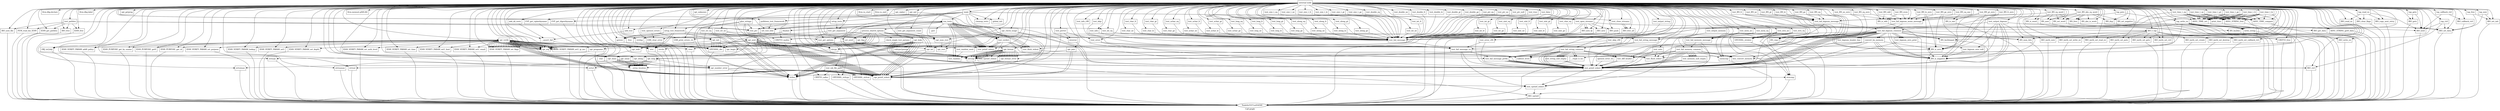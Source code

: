 digraph "Call graph" {
	label="Call graph";

	Node0x5557ce6be0f0 [shape=record,label="{external node}"];
	Node0x5557ce6be0f0 -> Node0x5557ce455ca0;
	Node0x5557ce6be0f0 -> Node0x5557ce455d40;
	Node0x5557ce6be0f0 -> Node0x5557ce455ed0;
	Node0x5557ce6be0f0 -> Node0x5557ce48fee0;
	Node0x5557ce6be0f0 -> Node0x5557ce455f40;
	Node0x5557ce6be0f0 -> Node0x5557ce455f70;
	Node0x5557ce6be0f0 -> Node0x5557ce4560b0;
	Node0x5557ce6be0f0 -> Node0x5557ce48ffe0;
	Node0x5557ce6be0f0 -> Node0x5557ce48fe00;
	Node0x5557ce6be0f0 -> Node0x5557ce48fe70;
	Node0x5557ce6be0f0 -> Node0x5557ce4900b0;
	Node0x5557ce6be0f0 -> Node0x5557ce490120;
	Node0x5557ce6be0f0 -> Node0x5557ce4901c0;
	Node0x5557ce6be0f0 -> Node0x5557ce490260;
	Node0x5557ce6be0f0 -> Node0x5557ce4902d0;
	Node0x5557ce6be0f0 -> Node0x5557ce490340;
	Node0x5557ce6be0f0 -> Node0x5557ce490370;
	Node0x5557ce6be0f0 -> Node0x5557ce42e980;
	Node0x5557ce6be0f0 -> Node0x5557ce42ee60;
	Node0x5557ce6be0f0 -> Node0x5557ce42ef00;
	Node0x5557ce6be0f0 -> Node0x5557ce42ef70;
	Node0x5557ce6be0f0 -> Node0x5557ce42f430;
	Node0x5557ce6be0f0 -> Node0x5557ce42f4d0;
	Node0x5557ce6be0f0 -> Node0x5557ce42f540;
	Node0x5557ce6be0f0 -> Node0x5557ce42f5e0;
	Node0x5557ce6be0f0 -> Node0x5557ce42f610;
	Node0x5557ce6be0f0 -> Node0x5557ce42f6c0;
	Node0x5557ce6be0f0 -> Node0x5557ce42f6f0;
	Node0x5557ce6be0f0 -> Node0x5557ce42f760;
	Node0x5557ce6be0f0 -> Node0x5557ce493130;
	Node0x5557ce6be0f0 -> Node0x5557ce4931a0;
	Node0x5557ce6be0f0 -> Node0x5557ce493280;
	Node0x5557ce6be0f0 -> Node0x5557ce4932b0;
	Node0x5557ce6be0f0 -> Node0x5557ce493c30;
	Node0x5557ce6be0f0 -> Node0x5557ce493c60;
	Node0x5557ce6be0f0 -> Node0x5557ce493d40;
	Node0x5557ce6be0f0 -> Node0x5557ce493d70;
	Node0x5557ce6be0f0 -> Node0x5557ce493e50;
	Node0x5557ce6be0f0 -> Node0x5557ce493e80;
	Node0x5557ce6be0f0 -> Node0x5557ce493f30;
	Node0x5557ce6be0f0 -> Node0x5557ce4940b0;
	Node0x5557ce6be0f0 -> Node0x5557ce494120;
	Node0x5557ce6be0f0 -> Node0x5557ce494190;
	Node0x5557ce6be0f0 -> Node0x5557ce494200;
	Node0x5557ce6be0f0 -> Node0x5557ce494270;
	Node0x5557ce6be0f0 -> Node0x5557ce4942e0;
	Node0x5557ce6be0f0 -> Node0x5557ce494350;
	Node0x5557ce6be0f0 -> Node0x5557ce4943c0;
	Node0x5557ce6be0f0 -> Node0x5557ce494430;
	Node0x5557ce6be0f0 -> Node0x5557ce4944a0;
	Node0x5557ce6be0f0 -> Node0x5557ce494510;
	Node0x5557ce6be0f0 -> Node0x5557ce494d90;
	Node0x5557ce6be0f0 -> Node0x5557ce494e00;
	Node0x5557ce6be0f0 -> Node0x5557ce494e70;
	Node0x5557ce6be0f0 -> Node0x5557ce494ee0;
	Node0x5557ce6be0f0 -> Node0x5557ce495250;
	Node0x5557ce6be0f0 -> Node0x5557ce4952f0;
	Node0x5557ce6be0f0 -> Node0x5557ce495280;
	Node0x5557ce6be0f0 -> Node0x5557ce4953d0;
	Node0x5557ce6be0f0 -> Node0x5557ce4954a0;
	Node0x5557ce6be0f0 -> Node0x5557ce495510;
	Node0x5557ce6be0f0 -> Node0x5557ce495580;
	Node0x5557ce6be0f0 -> Node0x5557ce4955f0;
	Node0x5557ce6be0f0 -> Node0x5557ce495690;
	Node0x5557ce6be0f0 -> Node0x5557ce4956c0;
	Node0x5557ce6be0f0 -> Node0x5557ce455db0;
	Node0x5557ce6be0f0 -> Node0x5557ce493420;
	Node0x5557ce6be0f0 -> Node0x5557ce4934f0;
	Node0x5557ce6be0f0 -> Node0x5557ce493590;
	Node0x5557ce6be0f0 -> Node0x5557ce493600;
	Node0x5557ce6be0f0 -> Node0x5557ce493670;
	Node0x5557ce6be0f0 -> Node0x5557ce493780;
	Node0x5557ce6be0f0 -> Node0x5557ce493a80;
	Node0x5557ce6be0f0 -> Node0x5557ce493af0;
	Node0x5557ce6be0f0 -> Node0x5557ce493b90;
	Node0x5557ce6be0f0 -> Node0x5557ce496820;
	Node0x5557ce6be0f0 -> Node0x5557ce4968c0;
	Node0x5557ce6be0f0 -> Node0x5557ce449d60;
	Node0x5557ce6be0f0 -> Node0x5557ce449e00;
	Node0x5557ce6be0f0 -> Node0x5557ce449ea0;
	Node0x5557ce6be0f0 -> Node0x5557ce449f10;
	Node0x5557ce6be0f0 -> Node0x5557ce44a150;
	Node0x5557ce6be0f0 -> Node0x5557ce44a1f0;
	Node0x5557ce6be0f0 -> Node0x5557ce44a370;
	Node0x5557ce6be0f0 -> Node0x5557ce44a3a0;
	Node0x5557ce6be0f0 -> Node0x5557ce44a450;
	Node0x5557ce6be0f0 -> Node0x5557ce44a5d0;
	Node0x5557ce6be0f0 -> Node0x5557ce44a6d0;
	Node0x5557ce6be0f0 -> Node0x5557ce44aa80;
	Node0x5557ce6be0f0 -> Node0x5557ce455cd0;
	Node0x5557ce6be0f0 -> Node0x5557ce44a9a0;
	Node0x5557ce6be0f0 -> Node0x5557ce42eed0;
	Node0x5557ce6be0f0 -> Node0x5557ce4937b0;
	Node0x5557ce6be0f0 -> Node0x5557ce449f40;
	Node0x5557ce6be0f0 -> Node0x5557ce496960;
	Node0x5557ce6be0f0 -> Node0x5557ce4938d0;
	Node0x5557ce6be0f0 -> Node0x5557ce44a770;
	Node0x5557ce6be0f0 -> Node0x5557ce44ace0;
	Node0x5557ce6be0f0 -> Node0x5557ce44ad10;
	Node0x5557ce6be0f0 -> Node0x5557ce44aeb0;
	Node0x5557ce6be0f0 -> Node0x5557ce44af90;
	Node0x5557ce6be0f0 -> Node0x5557ce44afc0;
	Node0x5557ce6be0f0 -> Node0x5557ce44b030;
	Node0x5557ce6be0f0 -> Node0x5557ce44b160;
	Node0x5557ce6be0f0 -> Node0x5557ce44b2b0;
	Node0x5557ce6be0f0 -> Node0x5557ce44b2e0;
	Node0x5557ce6be0f0 -> Node0x5557ce44b450;
	Node0x5557ce6be0f0 -> Node0x5557ce44b480;
	Node0x5557ce6be0f0 -> Node0x5557ce456120;
	Node0x5557ce6be0f0 -> Node0x5557ce44b650;
	Node0x5557ce6be0f0 -> Node0x5557ce44b6f0;
	Node0x5557ce6be0f0 -> Node0x5557ce44b790;
	Node0x5557ce6be0f0 -> Node0x5557ce44b830;
	Node0x5557ce6be0f0 -> Node0x5557ce44b8d0;
	Node0x5557ce6be0f0 -> Node0x5557ce44b970;
	Node0x5557ce6be0f0 -> Node0x5557ce44ba10;
	Node0x5557ce6be0f0 -> Node0x5557ce44bab0;
	Node0x5557ce6be0f0 -> Node0x5557ce44bb50;
	Node0x5557ce6be0f0 -> Node0x5557ce44bbf0;
	Node0x5557ce6be0f0 -> Node0x5557ce44bc90;
	Node0x5557ce6be0f0 -> Node0x5557ce44bd30;
	Node0x5557ce6be0f0 -> Node0x5557ce44bdd0;
	Node0x5557ce6be0f0 -> Node0x5557ce44be70;
	Node0x5557ce6be0f0 -> Node0x5557ce44bf10;
	Node0x5557ce6be0f0 -> Node0x5557ce44bfb0;
	Node0x5557ce6be0f0 -> Node0x5557ce44c050;
	Node0x5557ce6be0f0 -> Node0x5557ce44c0f0;
	Node0x5557ce6be0f0 -> Node0x5557ce44c190;
	Node0x5557ce6be0f0 -> Node0x5557ce44c230;
	Node0x5557ce6be0f0 -> Node0x5557ce495810;
	Node0x5557ce6be0f0 -> Node0x5557ce4958b0;
	Node0x5557ce6be0f0 -> Node0x5557ce495950;
	Node0x5557ce6be0f0 -> Node0x5557ce4959f0;
	Node0x5557ce6be0f0 -> Node0x5557ce495a90;
	Node0x5557ce6be0f0 -> Node0x5557ce495b30;
	Node0x5557ce6be0f0 -> Node0x5557ce495bd0;
	Node0x5557ce6be0f0 -> Node0x5557ce495c70;
	Node0x5557ce6be0f0 -> Node0x5557ce495d10;
	Node0x5557ce6be0f0 -> Node0x5557ce495db0;
	Node0x5557ce6be0f0 -> Node0x5557ce495e50;
	Node0x5557ce6be0f0 -> Node0x5557ce495ef0;
	Node0x5557ce6be0f0 -> Node0x5557ce495f90;
	Node0x5557ce6be0f0 -> Node0x5557ce496030;
	Node0x5557ce6be0f0 -> Node0x5557ce4960d0;
	Node0x5557ce6be0f0 -> Node0x5557ce496170;
	Node0x5557ce6be0f0 -> Node0x5557ce496210;
	Node0x5557ce6be0f0 -> Node0x5557ce4962b0;
	Node0x5557ce6be0f0 -> Node0x5557ce496350;
	Node0x5557ce6be0f0 -> Node0x5557ce4963f0;
	Node0x5557ce6be0f0 -> Node0x5557ce496490;
	Node0x5557ce6be0f0 -> Node0x5557ce496530;
	Node0x5557ce6be0f0 -> Node0x5557ce4965d0;
	Node0x5557ce6be0f0 -> Node0x5557ce496670;
	Node0x5557ce6be0f0 -> Node0x5557ce496710;
	Node0x5557ce6be0f0 -> Node0x5557ce44e270;
	Node0x5557ce6be0f0 -> Node0x5557ce44e310;
	Node0x5557ce6be0f0 -> Node0x5557ce44e3b0;
	Node0x5557ce6be0f0 -> Node0x5557ce44e450;
	Node0x5557ce6be0f0 -> Node0x5557ce44e4f0;
	Node0x5557ce6be0f0 -> Node0x5557ce455e20;
	Node0x5557ce6be0f0 -> Node0x5557ce44e5c0;
	Node0x5557ce6be0f0 -> Node0x5557ce44e660;
	Node0x5557ce6be0f0 -> Node0x5557ce44e700;
	Node0x5557ce6be0f0 -> Node0x5557ce44e8c0;
	Node0x5557ce6be0f0 -> Node0x5557ce44e8f0;
	Node0x5557ce6be0f0 -> Node0x5557ce44ea60;
	Node0x5557ce6be0f0 -> Node0x5557ce44eb60;
	Node0x5557ce6be0f0 -> Node0x5557ce44eb90;
	Node0x5557ce6be0f0 -> Node0x5557ce44ecd0;
	Node0x5557ce6be0f0 -> Node0x5557ce44ede0;
	Node0x5557ce6be0f0 -> Node0x5557ce44ee10;
	Node0x5557ce6be0f0 -> Node0x5557ce44ef10;
	Node0x5557ce6be0f0 -> Node0x5557ce44f070;
	Node0x5557ce6be0f0 -> Node0x5557ce44f0e0;
	Node0x5557ce6be0f0 -> Node0x5557ce44f240;
	Node0x5557ce6be0f0 -> Node0x5557ce44f270;
	Node0x5557ce6be0f0 -> Node0x5557ce44f330;
	Node0x5557ce6be0f0 -> Node0x5557ce44f3f0;
	Node0x5557ce6be0f0 -> Node0x5557ce44f4f0;
	Node0x5557ce6be0f0 -> Node0x5557ce44f670;
	Node0x5557ce6be0f0 -> Node0x5557ce44f6a0;
	Node0x5557ce6be0f0 -> Node0x5557ce44f710;
	Node0x5557ce6be0f0 -> Node0x5557ce44f860;
	Node0x5557ce6be0f0 -> Node0x5557ce44f8d0;
	Node0x5557ce6be0f0 -> Node0x5557ce44fa20;
	Node0x5557ce6be0f0 -> Node0x5557ce44fa90;
	Node0x5557ce6be0f0 -> Node0x5557ce44fc20;
	Node0x5557ce6be0f0 -> Node0x5557ce44fcc0;
	Node0x5557ce6be0f0 -> Node0x5557ce44fd30;
	Node0x5557ce6be0f0 -> Node0x5557ce44fe20;
	Node0x5557ce6be0f0 -> Node0x5557ce44fe50;
	Node0x5557ce6be0f0 -> Node0x5557ce44ff50;
	Node0x5557ce6be0f0 -> Node0x5557ce44fff0;
	Node0x5557ce6be0f0 -> Node0x5557ce44ff80;
	Node0x5557ce6be0f0 -> Node0x5557ce450180;
	Node0x5557ce6be0f0 -> Node0x5557ce4503c0;
	Node0x5557ce6be0f0 -> Node0x5557ce450430;
	Node0x5557ce6be0f0 -> Node0x5557ce450460;
	Node0x5557ce6be0f0 -> Node0x5557ce450510;
	Node0x5557ce6be0f0 -> Node0x5557ce450720;
	Node0x5557ce6be0f0 -> Node0x5557ce450790;
	Node0x5557ce6be0f0 -> Node0x5557ce4507c0;
	Node0x5557ce6be0f0 -> Node0x5557ce4509f0;
	Node0x5557ce6be0f0 -> Node0x5557ce450ac0;
	Node0x5557ce6be0f0 -> Node0x5557ce5029b0;
	Node0x5557ce6be0f0 -> Node0x5557ce5029e0;
	Node0x5557ce6be0f0 -> Node0x5557ce502b60;
	Node0x5557ce6be0f0 -> Node0x5557ce502ce0;
	Node0x5557ce6be0f0 -> Node0x5557ce502e60;
	Node0x5557ce6be0f0 -> Node0x5557ce44a740;
	Node0x5557ce6be0f0 -> Node0x5557ce502fe0;
	Node0x5557ce6be0f0 -> Node0x5557ce503210;
	Node0x5557ce6be0f0 -> Node0x5557ce503280;
	Node0x5557ce6be0f0 -> Node0x5557ce44aa10;
	Node0x5557ce6be0f0 -> Node0x5557ce503490;
	Node0x5557ce6be0f0 -> Node0x5557ce449c40;
	Node0x5557ce6be0f0 -> Node0x5557ce503530;
	Node0x5557ce6be0f0 -> Node0x5557ce44aae0;
	Node0x5557ce6be0f0 -> Node0x5557ce493860;
	Node0x5557ce6be0f0 -> Node0x5557ce503630;
	Node0x5557ce6be0f0 -> Node0x5557ce449cb0;
	Node0x5557ce6be0f0 -> Node0x5557ce503730;
	Node0x5557ce6be0f0 -> Node0x5557ce44e730;
	Node0x5557ce6be0f0 -> Node0x5557ce503ad0;
	Node0x5557ce6be0f0 -> Node0x5557ce503fd0;
	Node0x5557ce6be0f0 -> Node0x5557ce44efb0;
	Node0x5557ce6be0f0 -> Node0x5557ce504160;
	Node0x5557ce6be0f0 -> Node0x5557ce5042d0;
	Node0x5557ce6be0f0 -> Node0x5557ce5047c0;
	Node0x5557ce6be0f0 -> Node0x5557ce44f180;
	Node0x5557ce6be0f0 -> Node0x5557ce504a10;
	Node0x5557ce6be0f0 -> Node0x5557ce504a80;
	Node0x5557ce6be0f0 -> Node0x5557ce44ed70;
	Node0x5557ce6be0f0 -> Node0x5557ce504cf0;
	Node0x5557ce6be0f0 -> Node0x5557ce44a7e0;
	Node0x5557ce6be0f0 -> Node0x5557ce503160;
	Node0x5557ce6be0f0 -> Node0x5557ce504e90;
	Node0x5557ce6be0f0 -> Node0x5557ce505300;
	Node0x5557ce6be0f0 -> Node0x5557ce504f30;
	Node0x5557ce6be0f0 -> Node0x5557ce505560;
	Node0x5557ce6be0f0 -> Node0x5557ce504ec0;
	Node0x5557ce6be0f0 -> Node0x5557ce505750;
	Node0x5557ce6be0f0 -> Node0x5557ce505030;
	Node0x5557ce6be0f0 -> Node0x5557ce5057f0;
	Node0x5557ce6be0f0 -> Node0x5557ce5050a0;
	Node0x5557ce6be0f0 -> Node0x5557ce505950;
	Node0x5557ce6be0f0 -> Node0x5557ce505110;
	Node0x5557ce6be0f0 -> Node0x5557ce505ad0;
	Node0x5557ce6be0f0 -> Node0x5557ce505180;
	Node0x5557ce6be0f0 -> Node0x5557ce505be0;
	Node0x5557ce6be0f0 -> Node0x5557ce5051f0;
	Node0x5557ce6be0f0 -> Node0x5557ce505cd0;
	Node0x5557ce6be0f0 -> Node0x5557ce505260;
	Node0x5557ce6be0f0 -> Node0x5557ce505370;
	Node0x5557ce6be0f0 -> Node0x5557ce505d70;
	Node0x5557ce6be0f0 -> Node0x5557ce5053a0;
	Node0x5557ce6be0f0 -> Node0x5557ce505b70;
	Node0x5557ce6be0f0 -> Node0x5557ce505890;
	Node0x5557ce6be0f0 -> Node0x5557ce505600;
	Node0x5557ce6be0f0 -> Node0x5557ce505590;
	Node0x5557ce6be0f0 -> Node0x5557ce5056b0;
	Node0x5557ce6be0f0 -> Node0x5557ce505410;
	Node0x5557ce6be0f0 -> Node0x5557ce44c3c0;
	Node0x5557ce455d40 [shape=record,label="{setup_tests}"];
	Node0x5557ce455d40 -> Node0x5557ce455cd0;
	Node0x5557ce455d40 -> Node0x5557ce455e20;
	Node0x5557ce455d40 -> Node0x5557ce455db0;
	Node0x5557ce455ca0 [shape=record,label="{test_get_options}"];
	Node0x5557ce455ed0 [shape=record,label="{test_pathlen}"];
	Node0x5557ce455ed0 -> Node0x5557ce455f40;
	Node0x5557ce455ed0 -> Node0x5557ce455e20;
	Node0x5557ce455ed0 -> Node0x5557ce455f70;
	Node0x5557ce455ed0 -> Node0x5557ce455e20;
	Node0x5557ce455ed0 -> Node0x5557ce4560b0;
	Node0x5557ce455ed0 -> Node0x5557ce456120;
	Node0x5557ce455ed0 -> Node0x5557ce48fe00;
	Node0x5557ce455ed0 -> Node0x5557ce48fe70;
	Node0x5557ce48fee0 [shape=record,label="{llvm.dbg.declare}"];
	Node0x5557ce4900b0 [shape=record,label="{opt_progname}"];
	Node0x5557ce4900b0 -> Node0x5557ce490120;
	Node0x5557ce4900b0 -> Node0x5557ce4901c0;
	Node0x5557ce490120 [shape=record,label="{strlen}"];
	Node0x5557ce490120 -> Node0x5557ce454500;
	Node0x5557ce4901c0 [shape=record,label="{strncpy}"];
	Node0x5557ce4901c0 -> Node0x5557ce454500;
	Node0x5557ce490260 [shape=record,label="{opt_getprog}"];
	Node0x5557ce4902d0 [shape=record,label="{opt_init}"];
	Node0x5557ce4902d0 -> Node0x5557ce490340;
	Node0x5557ce4902d0 -> Node0x5557ce4900b0;
	Node0x5557ce4902d0 -> Node0x5557ce490370;
	Node0x5557ce4902d0 -> Node0x5557ce490370;
	Node0x5557ce4902d0 -> Node0x5557ce490370;
	Node0x5557ce4902d0 -> Node0x5557ce42e980;
	Node0x5557ce4902d0 -> Node0x5557ce490370;
	Node0x5557ce4902d0 -> Node0x5557ce490370;
	Node0x5557ce4902d0 -> Node0x5557ce490370;
	Node0x5557ce490340 [shape=record,label="{opt_begin}"];
	Node0x5557ce490370 [shape=record,label="{OPENSSL_die}"];
	Node0x5557ce490370 -> Node0x5557ce454500;
	Node0x5557ce42e980 [shape=record,label="{strcmp}"];
	Node0x5557ce42e980 -> Node0x5557ce454500;
	Node0x5557ce42ee60 [shape=record,label="{opt_format_error}"];
	Node0x5557ce42ee60 -> Node0x5557ce42eed0;
	Node0x5557ce42ee60 -> Node0x5557ce42eed0;
	Node0x5557ce42ee60 -> Node0x5557ce42eed0;
	Node0x5557ce495bd0 [shape=record,label="{test_long_le}"];
	Node0x5557ce495bd0 -> Node0x5557ce44b4f0;
	Node0x5557ce495c70 [shape=record,label="{test_long_gt}"];
	Node0x5557ce495c70 -> Node0x5557ce44b4f0;
	Node0x5557ce495d10 [shape=record,label="{test_long_ge}"];
	Node0x5557ce495d10 -> Node0x5557ce44b4f0;
	Node0x5557ce495db0 [shape=record,label="{test_ulong_eq}"];
	Node0x5557ce495db0 -> Node0x5557ce44b4f0;
	Node0x5557ce495e50 [shape=record,label="{test_ulong_ne}"];
	Node0x5557ce495e50 -> Node0x5557ce44b4f0;
	Node0x5557ce495ef0 [shape=record,label="{test_ulong_lt}"];
	Node0x5557ce495ef0 -> Node0x5557ce44b4f0;
	Node0x5557ce495f90 [shape=record,label="{test_ulong_le}"];
	Node0x5557ce495f90 -> Node0x5557ce44b4f0;
	Node0x5557ce496030 [shape=record,label="{test_ulong_gt}"];
	Node0x5557ce496030 -> Node0x5557ce44b4f0;
	Node0x5557ce505260 [shape=record,label="{BIO_meth_set_callback_ctrl}"];
	Node0x5557ce505260 -> Node0x5557ce454500;
	Node0x5557ce505370 [shape=record,label="{BIO_next}"];
	Node0x5557ce505370 -> Node0x5557ce454500;
	Node0x5557ce505d70 [shape=record,label="{BIO_callback_ctrl}"];
	Node0x5557ce505d70 -> Node0x5557ce454500;
	Node0x5557ce5053a0 [shape=record,label="{BIO_set_data}"];
	Node0x5557ce5053a0 -> Node0x5557ce454500;
	Node0x5557ce505b70 [shape=record,label="{BIO_set_init}"];
	Node0x5557ce505b70 -> Node0x5557ce454500;
	Node0x5557ce505890 [shape=record,label="{BIO_gets}"];
	Node0x5557ce505890 -> Node0x5557ce454500;
	Node0x5557ce505600 [shape=record,label="{BIO_read_ex}"];
	Node0x5557ce505600 -> Node0x5557ce454500;
	Node0x5557ce505590 [shape=record,label="{BIO_clear_flags}"];
	Node0x5557ce505590 -> Node0x5557ce454500;
	Node0x5557ce5056b0 [shape=record,label="{BIO_copy_next_retry}"];
	Node0x5557ce5056b0 -> Node0x5557ce454500;
	Node0x5557ce505410 [shape=record,label="{BIO_get_data}"];
	Node0x5557ce505410 -> Node0x5557ce454500;
	Node0x5557ce5054c0 [shape=record,label="{write_string}"];
	Node0x5557ce5054c0 -> Node0x5557ce44c3c0;
	Node0x5557ce44c3c0 [shape=record,label="{BIO_write_ex}"];
	Node0x5557ce44c3c0 -> Node0x5557ce454500;
	Node0x5557ce455f40 [shape=record,label="{BIO_new_file}"];
	Node0x5557ce455f40 -> Node0x5557ce454500;
	Node0x5557ce455f70 [shape=record,label="{PEM_read_bio_X509}"];
	Node0x5557ce455f70 -> Node0x5557ce454500;
	Node0x5557ce4560b0 [shape=record,label="{X509_get_pathlen}"];
	Node0x5557ce4560b0 -> Node0x5557ce454500;
	Node0x5557ce48ffe0 [shape=record,label="{llvm.dbg.label}"];
	Node0x5557ce48fe00 [shape=record,label="{BIO_free}"];
	Node0x5557ce48fe00 -> Node0x5557ce454500;
	Node0x5557ce48fe70 [shape=record,label="{X509_free}"];
	Node0x5557ce48fe70 -> Node0x5557ce454500;
	Node0x5557ce44bbf0 [shape=record,label="{test_uint_gt}"];
	Node0x5557ce44bbf0 -> Node0x5557ce44b4f0;
	Node0x5557ce44bc90 [shape=record,label="{test_uint_ge}"];
	Node0x5557ce44bc90 -> Node0x5557ce44b4f0;
	Node0x5557ce44bd30 [shape=record,label="{test_char_eq}"];
	Node0x5557ce44bd30 -> Node0x5557ce44b4f0;
	Node0x5557ce44bdd0 [shape=record,label="{test_char_ne}"];
	Node0x5557ce44bdd0 -> Node0x5557ce44b4f0;
	Node0x5557ce44be70 [shape=record,label="{test_char_lt}"];
	Node0x5557ce44be70 -> Node0x5557ce44b4f0;
	Node0x5557ce44bf10 [shape=record,label="{test_char_le}"];
	Node0x5557ce44bf10 -> Node0x5557ce44b4f0;
	Node0x5557ce44bfb0 [shape=record,label="{test_char_gt}"];
	Node0x5557ce44bfb0 -> Node0x5557ce44b4f0;
	Node0x5557ce44c050 [shape=record,label="{test_char_ge}"];
	Node0x5557ce44c050 -> Node0x5557ce44b4f0;
	Node0x5557ce44c0f0 [shape=record,label="{test_uchar_eq}"];
	Node0x5557ce44c0f0 -> Node0x5557ce44b4f0;
	Node0x5557ce44c190 [shape=record,label="{test_uchar_ne}"];
	Node0x5557ce44c190 -> Node0x5557ce44b4f0;
	Node0x5557ce44c230 [shape=record,label="{test_uchar_lt}"];
	Node0x5557ce44c230 -> Node0x5557ce44b4f0;
	Node0x5557ce495810 [shape=record,label="{test_uchar_le}"];
	Node0x5557ce495810 -> Node0x5557ce44b4f0;
	Node0x5557ce4958b0 [shape=record,label="{test_uchar_gt}"];
	Node0x5557ce4958b0 -> Node0x5557ce44b4f0;
	Node0x5557ce495950 [shape=record,label="{test_uchar_ge}"];
	Node0x5557ce495950 -> Node0x5557ce44b4f0;
	Node0x5557ce4959f0 [shape=record,label="{test_long_eq}"];
	Node0x5557ce4959f0 -> Node0x5557ce44b4f0;
	Node0x5557ce495a90 [shape=record,label="{test_long_ne}"];
	Node0x5557ce495a90 -> Node0x5557ce44b4f0;
	Node0x5557ce495b30 [shape=record,label="{test_long_lt}"];
	Node0x5557ce495b30 -> Node0x5557ce44b4f0;
	Node0x5557ce503160 [shape=record,label="{BIO_f_tap}"];
	Node0x5557ce503160 -> Node0x5557ce504e90;
	Node0x5557ce503160 -> Node0x5557ce504f30;
	Node0x5557ce503160 -> Node0x5557ce504ec0;
	Node0x5557ce503160 -> Node0x5557ce505030;
	Node0x5557ce503160 -> Node0x5557ce5050a0;
	Node0x5557ce503160 -> Node0x5557ce505110;
	Node0x5557ce503160 -> Node0x5557ce505180;
	Node0x5557ce503160 -> Node0x5557ce5051f0;
	Node0x5557ce503160 -> Node0x5557ce505260;
	Node0x5557ce504e90 [shape=record,label="{BIO_meth_new}"];
	Node0x5557ce504e90 -> Node0x5557ce454500;
	Node0x5557ce505300 [shape=record,label="{tap_write_ex}"];
	Node0x5557ce505300 -> Node0x5557ce505370;
	Node0x5557ce505300 -> Node0x5557ce505410;
	Node0x5557ce505300 -> Node0x5557ce5053a0;
	Node0x5557ce505300 -> Node0x5557ce493590;
	Node0x5557ce505300 -> Node0x5557ce5054c0;
	Node0x5557ce505300 -> Node0x5557ce5054c0;
	Node0x5557ce505300 -> Node0x5557ce5054c0;
	Node0x5557ce505300 -> Node0x5557ce5053a0;
	Node0x5557ce504f30 [shape=record,label="{BIO_meth_set_write_ex}"];
	Node0x5557ce504f30 -> Node0x5557ce454500;
	Node0x5557ce505560 [shape=record,label="{tap_read_ex}"];
	Node0x5557ce505560 -> Node0x5557ce505370;
	Node0x5557ce505560 -> Node0x5557ce505600;
	Node0x5557ce505560 -> Node0x5557ce505590;
	Node0x5557ce505560 -> Node0x5557ce5056b0;
	Node0x5557ce504ec0 [shape=record,label="{BIO_meth_set_read_ex}"];
	Node0x5557ce504ec0 -> Node0x5557ce454500;
	Node0x5557ce505750 [shape=record,label="{tap_puts}"];
	Node0x5557ce505750 -> Node0x5557ce490120;
	Node0x5557ce505750 -> Node0x5557ce505300;
	Node0x5557ce505030 [shape=record,label="{BIO_meth_set_puts}"];
	Node0x5557ce505030 -> Node0x5557ce454500;
	Node0x5557ce5057f0 [shape=record,label="{tap_gets}"];
	Node0x5557ce5057f0 -> Node0x5557ce505370;
	Node0x5557ce5057f0 -> Node0x5557ce505890;
	Node0x5557ce5050a0 [shape=record,label="{BIO_meth_set_gets}"];
	Node0x5557ce5050a0 -> Node0x5557ce454500;
	Node0x5557ce505950 [shape=record,label="{tap_ctrl}"];
	Node0x5557ce505950 -> Node0x5557ce505370;
	Node0x5557ce505950 -> Node0x5557ce5053a0;
	Node0x5557ce505950 -> Node0x5557ce503630;
	Node0x5557ce505110 [shape=record,label="{BIO_meth_set_ctrl}"];
	Node0x5557ce505110 -> Node0x5557ce454500;
	Node0x5557ce505ad0 [shape=record,label="{tap_new}"];
	Node0x5557ce505ad0 -> Node0x5557ce5053a0;
	Node0x5557ce505ad0 -> Node0x5557ce505b70;
	Node0x5557ce505180 [shape=record,label="{BIO_meth_set_create}"];
	Node0x5557ce505180 -> Node0x5557ce454500;
	Node0x5557ce505be0 [shape=record,label="{tap_free}"];
	Node0x5557ce505be0 -> Node0x5557ce5053a0;
	Node0x5557ce505be0 -> Node0x5557ce505b70;
	Node0x5557ce5051f0 [shape=record,label="{BIO_meth_set_destroy}"];
	Node0x5557ce5051f0 -> Node0x5557ce454500;
	Node0x5557ce505cd0 [shape=record,label="{tap_callback_ctrl}"];
	Node0x5557ce505cd0 -> Node0x5557ce505370;
	Node0x5557ce505cd0 -> Node0x5557ce505d70;
	Node0x5557ce42ef00 [shape=record,label="{opt_format}"];
	Node0x5557ce42ef00 -> Node0x5557ce42ee60;
	Node0x5557ce42ef00 -> Node0x5557ce42ee60;
	Node0x5557ce42ef00 -> Node0x5557ce42ee60;
	Node0x5557ce42ef00 -> Node0x5557ce42e980;
	Node0x5557ce42ef00 -> Node0x5557ce42e980;
	Node0x5557ce42ef00 -> Node0x5557ce42ee60;
	Node0x5557ce42ef00 -> Node0x5557ce42ee60;
	Node0x5557ce42ef00 -> Node0x5557ce42ee60;
	Node0x5557ce42ef00 -> Node0x5557ce42ee60;
	Node0x5557ce42ef00 -> Node0x5557ce42ee60;
	Node0x5557ce42ef00 -> Node0x5557ce42ee60;
	Node0x5557ce42ef00 -> Node0x5557ce42e980;
	Node0x5557ce42ef00 -> Node0x5557ce42e980;
	Node0x5557ce42ef00 -> Node0x5557ce42ee60;
	Node0x5557ce42ef00 -> Node0x5557ce42e980;
	Node0x5557ce42ef00 -> Node0x5557ce42e980;
	Node0x5557ce42ef00 -> Node0x5557ce42ee60;
	Node0x5557ce42ef00 -> Node0x5557ce42e980;
	Node0x5557ce42ef00 -> Node0x5557ce42e980;
	Node0x5557ce42ef00 -> Node0x5557ce42e980;
	Node0x5557ce42ef00 -> Node0x5557ce42e980;
	Node0x5557ce42ef00 -> Node0x5557ce42ee60;
	Node0x5557ce493c60 [shape=record,label="{strtoumax}"];
	Node0x5557ce493c60 -> Node0x5557ce454500;
	Node0x5557ce42ef70 [shape=record,label="{opt_cipher}"];
	Node0x5557ce42ef70 -> Node0x5557ce42f430;
	Node0x5557ce42ef70 -> Node0x5557ce42eed0;
	Node0x5557ce42f430 [shape=record,label="{EVP_get_cipherbyname}"];
	Node0x5557ce42f430 -> Node0x5557ce454500;
	Node0x5557ce42f4d0 [shape=record,label="{opt_md}"];
	Node0x5557ce42f4d0 -> Node0x5557ce42f540;
	Node0x5557ce42f4d0 -> Node0x5557ce42eed0;
	Node0x5557ce42f540 [shape=record,label="{EVP_get_digestbyname}"];
	Node0x5557ce42f540 -> Node0x5557ce454500;
	Node0x5557ce42f5e0 [shape=record,label="{opt_pair}"];
	Node0x5557ce42f5e0 -> Node0x5557ce42e980;
	Node0x5557ce42f5e0 -> Node0x5557ce42eed0;
	Node0x5557ce42f5e0 -> Node0x5557ce42eed0;
	Node0x5557ce42f610 [shape=record,label="{opt_int}"];
	Node0x5557ce42f610 -> Node0x5557ce42f6c0;
	Node0x5557ce42f610 -> Node0x5557ce42eed0;
	Node0x5557ce42f6c0 [shape=record,label="{opt_long}"];
	Node0x5557ce42f6c0 -> Node0x5557ce42f6f0;
	Node0x5557ce42f6c0 -> Node0x5557ce42f6f0;
	Node0x5557ce42f6c0 -> Node0x5557ce42f760;
	Node0x5557ce42f6c0 -> Node0x5557ce42f6f0;
	Node0x5557ce42f6c0 -> Node0x5557ce42f6f0;
	Node0x5557ce42f6c0 -> Node0x5557ce4930a0;
	Node0x5557ce42f6c0 -> Node0x5557ce42f6f0;
	Node0x5557ce42f6c0 -> Node0x5557ce42f6f0;
	Node0x5557ce42f6f0 [shape=record,label="{__errno_location}"];
	Node0x5557ce42f6f0 -> Node0x5557ce454500;
	Node0x5557ce42f760 [shape=record,label="{strtol}"];
	Node0x5557ce42f760 -> Node0x5557ce454500;
	Node0x5557ce4930a0 [shape=record,label="{opt_number_error}"];
	Node0x5557ce4930a0 -> Node0x5557ce490120;
	Node0x5557ce4930a0 -> Node0x5557ce4931a0;
	Node0x5557ce4930a0 -> Node0x5557ce42eed0;
	Node0x5557ce4930a0 -> Node0x5557ce42eed0;
	Node0x5557ce493130 [shape=record,label="{llvm.memset.p0i8.i64}"];
	Node0x5557ce4931a0 [shape=record,label="{strncmp}"];
	Node0x5557ce4931a0 -> Node0x5557ce454500;
	Node0x5557ce493280 [shape=record,label="{opt_imax}"];
	Node0x5557ce493280 -> Node0x5557ce42f6f0;
	Node0x5557ce493280 -> Node0x5557ce42f6f0;
	Node0x5557ce493280 -> Node0x5557ce4932b0;
	Node0x5557ce493280 -> Node0x5557ce42f6f0;
	Node0x5557ce493280 -> Node0x5557ce42f6f0;
	Node0x5557ce493280 -> Node0x5557ce4930a0;
	Node0x5557ce493280 -> Node0x5557ce42f6f0;
	Node0x5557ce493280 -> Node0x5557ce42f6f0;
	Node0x5557ce4932b0 [shape=record,label="{strtoimax}"];
	Node0x5557ce4932b0 -> Node0x5557ce454500;
	Node0x5557ce493c30 [shape=record,label="{opt_umax}"];
	Node0x5557ce493c30 -> Node0x5557ce42f6f0;
	Node0x5557ce493c30 -> Node0x5557ce42f6f0;
	Node0x5557ce493c30 -> Node0x5557ce493c60;
	Node0x5557ce493c30 -> Node0x5557ce42f6f0;
	Node0x5557ce493c30 -> Node0x5557ce42f6f0;
	Node0x5557ce493c30 -> Node0x5557ce4930a0;
	Node0x5557ce493c30 -> Node0x5557ce42f6f0;
	Node0x5557ce493c30 -> Node0x5557ce42f6f0;
	Node0x5557ce493d40 [shape=record,label="{opt_ulong}"];
	Node0x5557ce493d40 -> Node0x5557ce42f6f0;
	Node0x5557ce493d40 -> Node0x5557ce42f6f0;
	Node0x5557ce493d40 -> Node0x5557ce493d70;
	Node0x5557ce493d40 -> Node0x5557ce42f6f0;
	Node0x5557ce493d40 -> Node0x5557ce42f6f0;
	Node0x5557ce493d40 -> Node0x5557ce4930a0;
	Node0x5557ce493d40 -> Node0x5557ce42f6f0;
	Node0x5557ce493d40 -> Node0x5557ce42f6f0;
	Node0x5557ce493d70 [shape=record,label="{strtoul}"];
	Node0x5557ce493d70 -> Node0x5557ce454500;
	Node0x5557ce493e50 [shape=record,label="{opt_verify}"];
	Node0x5557ce493e50 -> Node0x5557ce490370;
	Node0x5557ce493e50 -> Node0x5557ce490370;
	Node0x5557ce493e50 -> Node0x5557ce490370;
	Node0x5557ce493e50 -> Node0x5557ce493e80;
	Node0x5557ce493e50 -> Node0x5557ce493f30;
	Node0x5557ce493e50 -> Node0x5557ce493e80;
	Node0x5557ce493e50 -> Node0x5557ce42eed0;
	Node0x5557ce493e50 -> Node0x5557ce4940b0;
	Node0x5557ce493e50 -> Node0x5557ce493e80;
	Node0x5557ce493e50 -> Node0x5557ce494120;
	Node0x5557ce493e50 -> Node0x5557ce493e80;
	Node0x5557ce493e50 -> Node0x5557ce42eed0;
	Node0x5557ce493e50 -> Node0x5557ce494190;
	Node0x5557ce493e50 -> Node0x5557ce494200;
	Node0x5557ce493e50 -> Node0x5557ce494270;
	Node0x5557ce493e50 -> Node0x5557ce493e80;
	Node0x5557ce493e50 -> Node0x5557ce42eed0;
	Node0x5557ce493e50 -> Node0x5557ce493e80;
	Node0x5557ce493e50 -> Node0x5557ce4942e0;
	Node0x5557ce493e50 -> Node0x5557ce493e80;
	Node0x5557ce493e50 -> Node0x5557ce42eed0;
	Node0x5557ce493e50 -> Node0x5557ce494350;
	Node0x5557ce493e50 -> Node0x5557ce493e80;
	Node0x5557ce493e50 -> Node0x5557ce4943c0;
	Node0x5557ce493e50 -> Node0x5557ce494430;
	Node0x5557ce493e50 -> Node0x5557ce493e80;
	Node0x5557ce493e50 -> Node0x5557ce4943c0;
	Node0x5557ce493e50 -> Node0x5557ce4944a0;
	Node0x5557ce493e50 -> Node0x5557ce493e80;
	Node0x5557ce493e50 -> Node0x5557ce493280;
	Node0x5557ce493e50 -> Node0x5557ce493e80;
	Node0x5557ce493e50 -> Node0x5557ce42eed0;
	Node0x5557ce493e50 -> Node0x5557ce494510;
	Node0x5557ce493e50 -> Node0x5557ce493e80;
	Node0x5557ce493e50 -> Node0x5557ce494d90;
	Node0x5557ce493e50 -> Node0x5557ce493e80;
	Node0x5557ce493e50 -> Node0x5557ce494e00;
	Node0x5557ce493e50 -> Node0x5557ce493e80;
	Node0x5557ce493e50 -> Node0x5557ce494e70;
	Node0x5557ce493e50 -> Node0x5557ce494ee0;
	Node0x5557ce493e50 -> Node0x5557ce494ee0;
	Node0x5557ce493e50 -> Node0x5557ce494ee0;
	Node0x5557ce493e50 -> Node0x5557ce494ee0;
	Node0x5557ce493e50 -> Node0x5557ce494ee0;
	Node0x5557ce493e50 -> Node0x5557ce494ee0;
	Node0x5557ce493e50 -> Node0x5557ce494ee0;
	Node0x5557ce493e50 -> Node0x5557ce494ee0;
	Node0x5557ce493e50 -> Node0x5557ce494ee0;
	Node0x5557ce493e50 -> Node0x5557ce494ee0;
	Node0x5557ce493e50 -> Node0x5557ce494ee0;
	Node0x5557ce493e50 -> Node0x5557ce494ee0;
	Node0x5557ce493e50 -> Node0x5557ce494ee0;
	Node0x5557ce493e50 -> Node0x5557ce494ee0;
	Node0x5557ce493e50 -> Node0x5557ce494ee0;
	Node0x5557ce493e50 -> Node0x5557ce494ee0;
	Node0x5557ce493e50 -> Node0x5557ce494ee0;
	Node0x5557ce493e50 -> Node0x5557ce494ee0;
	Node0x5557ce493e50 -> Node0x5557ce494ee0;
	Node0x5557ce493e50 -> Node0x5557ce494ee0;
	Node0x5557ce493e80 [shape=record,label="{opt_arg}"];
	Node0x5557ce493f30 [shape=record,label="{OBJ_txt2obj}"];
	Node0x5557ce493f30 -> Node0x5557ce454500;
	Node0x5557ce4940b0 [shape=record,label="{X509_VERIFY_PARAM_add0_policy}"];
	Node0x5557ce4940b0 -> Node0x5557ce454500;
	Node0x5557ce494120 [shape=record,label="{X509_PURPOSE_get_by_sname}"];
	Node0x5557ce494120 -> Node0x5557ce454500;
	Node0x5557ce494190 [shape=record,label="{X509_PURPOSE_get0}"];
	Node0x5557ce494190 -> Node0x5557ce454500;
	Node0x5557ce494200 [shape=record,label="{X509_PURPOSE_get_id}"];
	Node0x5557ce494200 -> Node0x5557ce454500;
	Node0x5557ce494270 [shape=record,label="{X509_VERIFY_PARAM_set_purpose}"];
	Node0x5557ce494270 -> Node0x5557ce454500;
	Node0x5557ce4942e0 [shape=record,label="{X509_VERIFY_PARAM_lookup}"];
	Node0x5557ce4942e0 -> Node0x5557ce454500;
	Node0x5557ce494350 [shape=record,label="{X509_VERIFY_PARAM_set1}"];
	Node0x5557ce494350 -> Node0x5557ce454500;
	Node0x5557ce44aa80 [shape=record,label="{test_get_argument_count}"];
	Node0x5557ce44aa80 -> Node0x5557ce4955f0;
	Node0x5557ce455cd0 [shape=record,label="{test_get_argument}"];
	Node0x5557ce455cd0 -> Node0x5557ce495580;
	Node0x5557ce455cd0 -> Node0x5557ce490370;
	Node0x5557ce455cd0 -> Node0x5557ce4955f0;
	Node0x5557ce44a9a0 [shape=record,label="{opt_check_usage}"];
	Node0x5557ce44a9a0 -> Node0x5557ce495580;
	Node0x5557ce44a9a0 -> Node0x5557ce4955f0;
	Node0x5557ce44a9a0 -> Node0x5557ce449f40;
	Node0x5557ce44a9a0 -> Node0x5557ce449f40;
	Node0x5557ce42eed0 [shape=record,label="{opt_printf_stderr}"];
	Node0x5557ce42eed0 -> Node0x5557ce44aae0;
	Node0x5557ce4937b0 [shape=record,label="{test_printf_stdout}"];
	Node0x5557ce4937b0 -> Node0x5557ce449c40;
	Node0x5557ce449f40 [shape=record,label="{test_printf_stderr}"];
	Node0x5557ce449f40 -> Node0x5557ce44aae0;
	Node0x5557ce496960 [shape=record,label="{test_random}"];
	Node0x5557ce4938d0 [shape=record,label="{test_random_seed}"];
	Node0x5557ce4938d0 -> Node0x5557ce496960;
	Node0x5557ce4943c0 [shape=record,label="{atoi}"];
	Node0x5557ce4943c0 -> Node0x5557ce454500;
	Node0x5557ce494430 [shape=record,label="{X509_VERIFY_PARAM_set_depth}"];
	Node0x5557ce494430 -> Node0x5557ce454500;
	Node0x5557ce4944a0 [shape=record,label="{X509_VERIFY_PARAM_set_auth_level}"];
	Node0x5557ce4944a0 -> Node0x5557ce454500;
	Node0x5557ce494510 [shape=record,label="{X509_VERIFY_PARAM_set_time}"];
	Node0x5557ce494510 -> Node0x5557ce454500;
	Node0x5557ce494d90 [shape=record,label="{X509_VERIFY_PARAM_set1_host}"];
	Node0x5557ce494d90 -> Node0x5557ce454500;
	Node0x5557ce494e00 [shape=record,label="{X509_VERIFY_PARAM_set1_email}"];
	Node0x5557ce494e00 -> Node0x5557ce454500;
	Node0x5557ce494e70 [shape=record,label="{X509_VERIFY_PARAM_set1_ip_asc}"];
	Node0x5557ce494e70 -> Node0x5557ce454500;
	Node0x5557ce494ee0 [shape=record,label="{X509_VERIFY_PARAM_set_flags}"];
	Node0x5557ce494ee0 -> Node0x5557ce454500;
	Node0x5557ce495250 [shape=record,label="{opt_next}"];
	Node0x5557ce495250 -> Node0x5557ce42e980;
	Node0x5557ce495250 -> Node0x5557ce4952f0;
	Node0x5557ce495250 -> Node0x5557ce42e980;
	Node0x5557ce495250 -> Node0x5557ce42eed0;
	Node0x5557ce495250 -> Node0x5557ce42eed0;
	Node0x5557ce495250 -> Node0x5557ce495280;
	Node0x5557ce495250 -> Node0x5557ce42eed0;
	Node0x5557ce495250 -> Node0x5557ce42f610;
	Node0x5557ce495250 -> Node0x5557ce42eed0;
	Node0x5557ce495250 -> Node0x5557ce493280;
	Node0x5557ce495250 -> Node0x5557ce42eed0;
	Node0x5557ce495250 -> Node0x5557ce493c30;
	Node0x5557ce495250 -> Node0x5557ce42eed0;
	Node0x5557ce495250 -> Node0x5557ce42f6c0;
	Node0x5557ce495250 -> Node0x5557ce42eed0;
	Node0x5557ce495250 -> Node0x5557ce493d40;
	Node0x5557ce495250 -> Node0x5557ce42eed0;
	Node0x5557ce495250 -> Node0x5557ce42ef00;
	Node0x5557ce495250 -> Node0x5557ce42eed0;
	Node0x5557ce495250 -> Node0x5557ce42eed0;
	Node0x5557ce4952f0 [shape=record,label="{strchr}"];
	Node0x5557ce4952f0 -> Node0x5557ce454500;
	Node0x5557ce495280 [shape=record,label="{opt_isdir}"];
	Node0x5557ce495280 -> Node0x5557ce4953d0;
	Node0x5557ce4953d0 [shape=record,label="{stat}"];
	Node0x5557ce4953d0 -> Node0x5557ce454500;
	Node0x5557ce4954a0 [shape=record,label="{opt_flag}"];
	Node0x5557ce495510 [shape=record,label="{opt_unknown}"];
	Node0x5557ce495580 [shape=record,label="{opt_rest}"];
	Node0x5557ce4955f0 [shape=record,label="{opt_num_rest}"];
	Node0x5557ce4955f0 -> Node0x5557ce495580;
	Node0x5557ce495690 [shape=record,label="{opt_help}"];
	Node0x5557ce495690 -> Node0x5557ce490120;
	Node0x5557ce495690 -> Node0x5557ce495730;
	Node0x5557ce495690 -> Node0x5557ce490120;
	Node0x5557ce495690 -> Node0x5557ce490370;
	Node0x5557ce495690 -> Node0x5557ce42eed0;
	Node0x5557ce495690 -> Node0x5557ce42eed0;
	Node0x5557ce495690 -> Node0x5557ce42eed0;
	Node0x5557ce495690 -> Node0x5557ce4956c0;
	Node0x5557ce495690 -> Node0x5557ce490120;
	Node0x5557ce495690 -> Node0x5557ce495730;
	Node0x5557ce495690 -> Node0x5557ce4956c0;
	Node0x5557ce495690 -> Node0x5557ce490120;
	Node0x5557ce495690 -> Node0x5557ce42eed0;
	Node0x5557ce495690 -> Node0x5557ce42eed0;
	Node0x5557ce495730 [shape=record,label="{valtype2param}"];
	Node0x5557ce4956c0 [shape=record,label="{strcpy}"];
	Node0x5557ce4956c0 -> Node0x5557ce454500;
	Node0x5557ce455db0 [shape=record,label="{add_test}"];
	Node0x5557ce455db0 -> Node0x5557ce493420;
	Node0x5557ce493420 [shape=record,label="{__assert_fail}"];
	Node0x5557ce493420 -> Node0x5557ce454500;
	Node0x5557ce4934f0 [shape=record,label="{add_all_tests}"];
	Node0x5557ce4934f0 -> Node0x5557ce493420;
	Node0x5557ce493590 [shape=record,label="{subtest_level}"];
	Node0x5557ce493600 [shape=record,label="{setup_test_framework}"];
	Node0x5557ce493600 -> Node0x5557ce493670;
	Node0x5557ce493600 -> Node0x5557ce493670;
	Node0x5557ce493600 -> Node0x5557ce4943c0;
	Node0x5557ce493600 -> Node0x5557ce4943c0;
	Node0x5557ce493600 -> Node0x5557ce4936a0;
	Node0x5557ce493600 -> Node0x5557ce455ca0;
	Node0x5557ce493600 -> Node0x5557ce4902d0;
	Node0x5557ce493670 [shape=record,label="{getenv}"];
	Node0x5557ce493670 -> Node0x5557ce454500;
	Node0x5557ce4936a0 [shape=record,label="{set_seed}"];
	Node0x5557ce4936a0 -> Node0x5557ce493780;
	Node0x5557ce4936a0 -> Node0x5557ce493590;
	Node0x5557ce4936a0 -> Node0x5557ce4937b0;
	Node0x5557ce4936a0 -> Node0x5557ce493860;
	Node0x5557ce4936a0 -> Node0x5557ce4938d0;
	Node0x5557ce493780 [shape=record,label="{time}"];
	Node0x5557ce493780 -> Node0x5557ce454500;
	Node0x5557ce493a80 [shape=record,label="{pulldown_test_framework}"];
	Node0x5557ce493a80 -> Node0x5557ce493af0;
	Node0x5557ce493af0 [shape=record,label="{set_test_title}"];
	Node0x5557ce493af0 -> Node0x5557ce493b90;
	Node0x5557ce493af0 -> Node0x5557ce496820;
	Node0x5557ce493b90 [shape=record,label="{free}"];
	Node0x5557ce493b90 -> Node0x5557ce454500;
	Node0x5557ce496820 [shape=record,label="{strdup}"];
	Node0x5557ce496820 -> Node0x5557ce454500;
	Node0x5557ce4968c0 [shape=record,label="{run_tests}"];
	Node0x5557ce4968c0 -> Node0x5557ce496930;
	Node0x5557ce4968c0 -> Node0x5557ce4937b0;
	Node0x5557ce4968c0 -> Node0x5557ce4937b0;
	Node0x5557ce4968c0 -> Node0x5557ce4937b0;
	Node0x5557ce4968c0 -> Node0x5557ce493860;
	Node0x5557ce4968c0 -> Node0x5557ce496960;
	Node0x5557ce4968c0 -> Node0x5557ce4937b0;
	Node0x5557ce4968c0 -> Node0x5557ce4937b0;
	Node0x5557ce4968c0 -> Node0x5557ce493860;
	Node0x5557ce4968c0 -> Node0x5557ce493af0;
	Node0x5557ce4968c0 -> Node0x5557ce454500;
	Node0x5557ce4968c0 -> Node0x5557ce496b70;
	Node0x5557ce4968c0 -> Node0x5557ce496be0;
	Node0x5557ce4968c0 -> Node0x5557ce4937b0;
	Node0x5557ce4968c0 -> Node0x5557ce4937b0;
	Node0x5557ce4968c0 -> Node0x5557ce493860;
	Node0x5557ce4968c0 -> Node0x5557ce496960;
	Node0x5557ce4968c0 -> Node0x5557ce497060;
	Node0x5557ce4968c0 -> Node0x5557ce493af0;
	Node0x5557ce4968c0 -> Node0x5557ce454500;
	Node0x5557ce4968c0 -> Node0x5557ce496be0;
	Node0x5557ce4968c0 -> Node0x5557ce496b70;
	Node0x5557ce4968c0 -> Node0x5557ce496b70;
	Node0x5557ce4968c0 -> Node0x5557ce496b70;
	Node0x5557ce496930 [shape=record,label="{process_shared_options}"];
	Node0x5557ce496930 -> Node0x5557ce490340;
	Node0x5557ce496930 -> Node0x5557ce495250;
	Node0x5557ce496930 -> Node0x5557ce455ca0;
	Node0x5557ce496930 -> Node0x5557ce495690;
	Node0x5557ce496930 -> Node0x5557ce4954a0;
	Node0x5557ce496930 -> Node0x5557ce493e80;
	Node0x5557ce496930 -> Node0x5557ce4954a0;
	Node0x5557ce496930 -> Node0x5557ce493e80;
	Node0x5557ce496930 -> Node0x5557ce42f610;
	Node0x5557ce496930 -> Node0x5557ce493e80;
	Node0x5557ce496930 -> Node0x5557ce42f610;
	Node0x5557ce496930 -> Node0x5557ce493e80;
	Node0x5557ce496930 -> Node0x5557ce42f610;
	Node0x5557ce496930 -> Node0x5557ce4936a0;
	Node0x5557ce496930 -> Node0x5557ce449bd0;
	Node0x5557ce496b70 [shape=record,label="{test_verdict}"];
	Node0x5557ce496b70 -> Node0x5557ce493860;
	Node0x5557ce496b70 -> Node0x5557ce449cb0;
	Node0x5557ce496b70 -> Node0x5557ce4937b0;
	Node0x5557ce496b70 -> Node0x5557ce449c40;
	Node0x5557ce496b70 -> Node0x5557ce4937b0;
	Node0x5557ce496b70 -> Node0x5557ce4937b0;
	Node0x5557ce496b70 -> Node0x5557ce493860;
	Node0x5557ce496be0 [shape=record,label="{finalize}"];
	Node0x5557ce496be0 -> Node0x5557ce449d60;
	Node0x5557ce496be0 -> Node0x5557ce449e00;
	Node0x5557ce497060 [shape=record,label="{gcd}"];
	Node0x5557ce449d60 [shape=record,label="{ERR_clear_error}"];
	Node0x5557ce449d60 -> Node0x5557ce454500;
	Node0x5557ce449e00 [shape=record,label="{ERR_print_errors_cb}"];
	Node0x5557ce449e00 -> Node0x5557ce454500;
	Node0x5557ce449ea0 [shape=record,label="{llvm.va_start}"];
	Node0x5557ce449f10 [shape=record,label="{llvm.va_end}"];
	Node0x5557ce449bd0 [shape=record,label="{check_single_test_params}"];
	Node0x5557ce449bd0 -> Node0x5557ce42e980;
	Node0x5557ce449bd0 -> Node0x5557ce4943c0;
	Node0x5557ce449bd0 -> Node0x5557ce449f40;
	Node0x5557ce449bd0 -> Node0x5557ce449f40;
	Node0x5557ce449bd0 -> Node0x5557ce449f40;
	Node0x5557ce44a150 [shape=record,label="{glue_strings}"];
	Node0x5557ce44a150 -> Node0x5557ce490120;
	Node0x5557ce44a150 -> Node0x5557ce44a1f0;
	Node0x5557ce44a150 -> Node0x5557ce455e20;
	Node0x5557ce44a150 -> Node0x5557ce4956c0;
	Node0x5557ce44a150 -> Node0x5557ce490120;
	Node0x5557ce44a1f0 [shape=record,label="{CRYPTO_malloc}"];
	Node0x5557ce44a1f0 -> Node0x5557ce454500;
	Node0x5557ce44a370 [shape=record,label="{test_mk_file_path}"];
	Node0x5557ce44a370 -> Node0x5557ce490120;
	Node0x5557ce44a370 -> Node0x5557ce490120;
	Node0x5557ce44a370 -> Node0x5557ce490120;
	Node0x5557ce44a370 -> Node0x5557ce44a3a0;
	Node0x5557ce44a370 -> Node0x5557ce44a450;
	Node0x5557ce44a370 -> Node0x5557ce44a5d0;
	Node0x5557ce44a370 -> Node0x5557ce44a5d0;
	Node0x5557ce44a3a0 [shape=record,label="{CRYPTO_zalloc}"];
	Node0x5557ce44a3a0 -> Node0x5557ce454500;
	Node0x5557ce44a450 [shape=record,label="{OPENSSL_strlcpy}"];
	Node0x5557ce44a450 -> Node0x5557ce454500;
	Node0x5557ce44a5d0 [shape=record,label="{OPENSSL_strlcat}"];
	Node0x5557ce44a5d0 -> Node0x5557ce454500;
	Node0x5557ce44a6d0 [shape=record,label="{main}"];
	Node0x5557ce44a6d0 -> Node0x5557ce44a740;
	Node0x5557ce44a6d0 -> Node0x5557ce44a7e0;
	Node0x5557ce44a6d0 -> Node0x5557ce449f40;
	Node0x5557ce44a6d0 -> Node0x5557ce493600;
	Node0x5557ce44a6d0 -> Node0x5557ce455d40;
	Node0x5557ce44a6d0 -> Node0x5557ce4968c0;
	Node0x5557ce44a6d0 -> Node0x5557ce44a770;
	Node0x5557ce44a6d0 -> Node0x5557ce44a9a0;
	Node0x5557ce44a6d0 -> Node0x5557ce455ca0;
	Node0x5557ce44a6d0 -> Node0x5557ce495690;
	Node0x5557ce44a6d0 -> Node0x5557ce493a80;
	Node0x5557ce44a6d0 -> Node0x5557ce44aa10;
	Node0x5557ce44f860 [shape=record,label="{test_BN_lt_zero}"];
	Node0x5557ce44f860 -> Node0x5557ce44f4f0;
	Node0x5557ce44f860 -> Node0x5557ce44f0e0;
	Node0x5557ce44f860 -> Node0x5557ce44f180;
	Node0x5557ce44f8d0 [shape=record,label="{test_BN_le}"];
	Node0x5557ce44f8d0 -> Node0x5557ce44ef10;
	Node0x5557ce44f8d0 -> Node0x5557ce44efb0;
	Node0x5557ce44fa20 [shape=record,label="{test_BN_le_zero}"];
	Node0x5557ce44fa20 -> Node0x5557ce44f4f0;
	Node0x5557ce44fa20 -> Node0x5557ce44f0e0;
	Node0x5557ce44fa20 -> Node0x5557ce44f180;
	Node0x5557ce44fa90 [shape=record,label="{test_BN_eq_one}"];
	Node0x5557ce44fa90 -> Node0x5557ce44fc20;
	Node0x5557ce44fa90 -> Node0x5557ce44f180;
	Node0x5557ce44fc20 [shape=record,label="{BN_is_one}"];
	Node0x5557ce44fc20 -> Node0x5557ce454500;
	Node0x5557ce44fcc0 [shape=record,label="{test_BN_odd}"];
	Node0x5557ce44fcc0 -> Node0x5557ce44fd30;
	Node0x5557ce44fcc0 -> Node0x5557ce44f180;
	Node0x5557ce44fd30 [shape=record,label="{BN_is_odd}"];
	Node0x5557ce44fd30 -> Node0x5557ce454500;
	Node0x5557ce44fe20 [shape=record,label="{test_BN_even}"];
	Node0x5557ce44fe20 -> Node0x5557ce44fd30;
	Node0x5557ce44fe20 -> Node0x5557ce44f180;
	Node0x5557ce44fe50 [shape=record,label="{test_BN_eq_word}"];
	Node0x5557ce44fe50 -> Node0x5557ce44ff50;
	Node0x5557ce44fe50 -> Node0x5557ce44fff0;
	Node0x5557ce44fe50 -> Node0x5557ce44ff80;
	Node0x5557ce44fe50 -> Node0x5557ce44efb0;
	Node0x5557ce44fe50 -> Node0x5557ce450180;
	Node0x5557ce44ff50 [shape=record,label="{BN_is_word}"];
	Node0x5557ce44ff50 -> Node0x5557ce454500;
	Node0x5557ce44fff0 [shape=record,label="{BN_new}"];
	Node0x5557ce44fff0 -> Node0x5557ce454500;
	Node0x5557ce44ff80 [shape=record,label="{BN_set_word}"];
	Node0x5557ce44ff80 -> Node0x5557ce454500;
	Node0x5557ce450180 [shape=record,label="{BN_free}"];
	Node0x5557ce450180 -> Node0x5557ce454500;
	Node0x5557ce4503c0 [shape=record,label="{test_BN_abs_eq_word}"];
	Node0x5557ce4503c0 -> Node0x5557ce450430;
	Node0x5557ce4503c0 -> Node0x5557ce44fff0;
	Node0x5557ce4503c0 -> Node0x5557ce450460;
	Node0x5557ce4503c0 -> Node0x5557ce450510;
	Node0x5557ce4503c0 -> Node0x5557ce44ff80;
	Node0x5557ce4503c0 -> Node0x5557ce44efb0;
	Node0x5557ce4503c0 -> Node0x5557ce450180;
	Node0x5557ce4503c0 -> Node0x5557ce450180;
	Node0x5557ce450430 [shape=record,label="{BN_abs_is_word}"];
	Node0x5557ce450430 -> Node0x5557ce454500;
	Node0x5557ce450460 [shape=record,label="{BN_dup}"];
	Node0x5557ce450460 -> Node0x5557ce454500;
	Node0x5557ce450510 [shape=record,label="{BN_set_negative}"];
	Node0x5557ce450510 -> Node0x5557ce454500;
	Node0x5557ce4960d0 [shape=record,label="{test_ulong_ge}"];
	Node0x5557ce4960d0 -> Node0x5557ce44b4f0;
	Node0x5557ce496170 [shape=record,label="{test_size_t_eq}"];
	Node0x5557ce496170 -> Node0x5557ce44b4f0;
	Node0x5557ce496210 [shape=record,label="{test_size_t_ne}"];
	Node0x5557ce496210 -> Node0x5557ce44b4f0;
	Node0x5557ce4962b0 [shape=record,label="{test_size_t_lt}"];
	Node0x5557ce4962b0 -> Node0x5557ce44b4f0;
	Node0x5557ce496350 [shape=record,label="{test_size_t_le}"];
	Node0x5557ce496350 -> Node0x5557ce44b4f0;
	Node0x5557ce4963f0 [shape=record,label="{test_size_t_gt}"];
	Node0x5557ce4963f0 -> Node0x5557ce44b4f0;
	Node0x5557ce496490 [shape=record,label="{test_size_t_ge}"];
	Node0x5557ce496490 -> Node0x5557ce44b4f0;
	Node0x5557ce496530 [shape=record,label="{test_double_eq}"];
	Node0x5557ce496530 -> Node0x5557ce44b4f0;
	Node0x5557ce4965d0 [shape=record,label="{test_double_ne}"];
	Node0x5557ce4965d0 -> Node0x5557ce44b4f0;
	Node0x5557ce44a770 [shape=record,label="{cleanup_tests}"];
	Node0x5557ce44ace0 [shape=record,label="{test_fail_message_prefix}"];
	Node0x5557ce44ace0 -> Node0x5557ce449f40;
	Node0x5557ce44ace0 -> Node0x5557ce449f40;
	Node0x5557ce44ace0 -> Node0x5557ce449f40;
	Node0x5557ce44ace0 -> Node0x5557ce449f40;
	Node0x5557ce44ace0 -> Node0x5557ce449f40;
	Node0x5557ce44ace0 -> Node0x5557ce449f40;
	Node0x5557ce44ad10 [shape=record,label="{test_info_c90}"];
	Node0x5557ce44ad10 -> Node0x5557ce44ae50;
	Node0x5557ce44ae50 [shape=record,label="{test_fail_message_va}"];
	Node0x5557ce44ae50 -> Node0x5557ce44ace0;
	Node0x5557ce44ae50 -> Node0x5557ce44aae0;
	Node0x5557ce44ae50 -> Node0x5557ce449f40;
	Node0x5557ce44ae50 -> Node0x5557ce449cb0;
	Node0x5557ce44aeb0 [shape=record,label="{test_info}"];
	Node0x5557ce44aeb0 -> Node0x5557ce44ae50;
	Node0x5557ce44af90 [shape=record,label="{test_error_c90}"];
	Node0x5557ce44af90 -> Node0x5557ce44ae50;
	Node0x5557ce44af90 -> Node0x5557ce449f40;
	Node0x5557ce44afc0 [shape=record,label="{test_error}"];
	Node0x5557ce44afc0 -> Node0x5557ce44ae50;
	Node0x5557ce44afc0 -> Node0x5557ce449f40;
	Node0x5557ce44b030 [shape=record,label="{test_perror}"];
	Node0x5557ce44b030 -> Node0x5557ce42f6f0;
	Node0x5557ce44b030 -> Node0x5557ce44b160;
	Node0x5557ce44b030 -> Node0x5557ce44afc0;
	Node0x5557ce44b160 [shape=record,label="{strerror}"];
	Node0x5557ce44b160 -> Node0x5557ce454500;
	Node0x5557ce44b2b0 [shape=record,label="{test_note}"];
	Node0x5557ce44b2b0 -> Node0x5557ce44aae0;
	Node0x5557ce44b2b0 -> Node0x5557ce449f40;
	Node0x5557ce44b2b0 -> Node0x5557ce449cb0;
	Node0x5557ce44b2e0 [shape=record,label="{test_skip}"];
	Node0x5557ce44b2e0 -> Node0x5557ce44ae50;
	Node0x5557ce44b450 [shape=record,label="{test_skip_c90}"];
	Node0x5557ce44b450 -> Node0x5557ce44ae50;
	Node0x5557ce44b450 -> Node0x5557ce449f40;
	Node0x5557ce44b480 [shape=record,label="{test_openssl_errors}"];
	Node0x5557ce44b480 -> Node0x5557ce449e00;
	Node0x5557ce44b480 -> Node0x5557ce449d60;
	Node0x5557ce456120 [shape=record,label="{test_int_eq}"];
	Node0x5557ce456120 -> Node0x5557ce44b4f0;
	Node0x5557ce44b4f0 [shape=record,label="{test_fail_message}"];
	Node0x5557ce44b4f0 -> Node0x5557ce44ae50;
	Node0x5557ce44b650 [shape=record,label="{test_int_ne}"];
	Node0x5557ce44b650 -> Node0x5557ce44b4f0;
	Node0x5557ce44b6f0 [shape=record,label="{test_int_lt}"];
	Node0x5557ce44b6f0 -> Node0x5557ce44b4f0;
	Node0x5557ce44b790 [shape=record,label="{test_int_le}"];
	Node0x5557ce44b790 -> Node0x5557ce44b4f0;
	Node0x5557ce44b830 [shape=record,label="{test_int_gt}"];
	Node0x5557ce44b830 -> Node0x5557ce44b4f0;
	Node0x5557ce44b8d0 [shape=record,label="{test_int_ge}"];
	Node0x5557ce44b8d0 -> Node0x5557ce44b4f0;
	Node0x5557ce44b970 [shape=record,label="{test_uint_eq}"];
	Node0x5557ce44b970 -> Node0x5557ce44b4f0;
	Node0x5557ce44ba10 [shape=record,label="{test_uint_ne}"];
	Node0x5557ce44ba10 -> Node0x5557ce44b4f0;
	Node0x5557ce44bab0 [shape=record,label="{test_uint_lt}"];
	Node0x5557ce44bab0 -> Node0x5557ce44b4f0;
	Node0x5557ce44bb50 [shape=record,label="{test_uint_le}"];
	Node0x5557ce44bb50 -> Node0x5557ce44b4f0;
	Node0x5557ce496670 [shape=record,label="{test_double_lt}"];
	Node0x5557ce496670 -> Node0x5557ce44b4f0;
	Node0x5557ce496710 [shape=record,label="{test_double_le}"];
	Node0x5557ce496710 -> Node0x5557ce44b4f0;
	Node0x5557ce44e270 [shape=record,label="{test_double_gt}"];
	Node0x5557ce44e270 -> Node0x5557ce44b4f0;
	Node0x5557ce44e310 [shape=record,label="{test_double_ge}"];
	Node0x5557ce44e310 -> Node0x5557ce44b4f0;
	Node0x5557ce44e3b0 [shape=record,label="{test_ptr_eq}"];
	Node0x5557ce44e3b0 -> Node0x5557ce44b4f0;
	Node0x5557ce44e450 [shape=record,label="{test_ptr_ne}"];
	Node0x5557ce44e450 -> Node0x5557ce44b4f0;
	Node0x5557ce44e4f0 [shape=record,label="{test_ptr_null}"];
	Node0x5557ce44e4f0 -> Node0x5557ce44b4f0;
	Node0x5557ce455e20 [shape=record,label="{test_ptr}"];
	Node0x5557ce455e20 -> Node0x5557ce44b4f0;
	Node0x5557ce44e5c0 [shape=record,label="{test_true}"];
	Node0x5557ce44e5c0 -> Node0x5557ce44b4f0;
	Node0x5557ce44e660 [shape=record,label="{test_false}"];
	Node0x5557ce44e660 -> Node0x5557ce44b4f0;
	Node0x5557ce44e700 [shape=record,label="{test_str_eq}"];
	Node0x5557ce44e700 -> Node0x5557ce42e980;
	Node0x5557ce44e700 -> Node0x5557ce490120;
	Node0x5557ce44e700 -> Node0x5557ce490120;
	Node0x5557ce44e700 -> Node0x5557ce44e730;
	Node0x5557ce44e8c0 [shape=record,label="{test_str_ne}"];
	Node0x5557ce44e8c0 -> Node0x5557ce42e980;
	Node0x5557ce44e8c0 -> Node0x5557ce490120;
	Node0x5557ce44e8c0 -> Node0x5557ce490120;
	Node0x5557ce44e8c0 -> Node0x5557ce44e730;
	Node0x5557ce44e8f0 [shape=record,label="{test_strn_eq}"];
	Node0x5557ce44e8f0 -> Node0x5557ce4931a0;
	Node0x5557ce44e8f0 -> Node0x5557ce44ea60;
	Node0x5557ce44e8f0 -> Node0x5557ce44ea60;
	Node0x5557ce44e8f0 -> Node0x5557ce44e730;
	Node0x5557ce44ea60 [shape=record,label="{OPENSSL_strnlen}"];
	Node0x5557ce44ea60 -> Node0x5557ce454500;
	Node0x5557ce44eb60 [shape=record,label="{test_strn_ne}"];
	Node0x5557ce44eb60 -> Node0x5557ce4931a0;
	Node0x5557ce44eb60 -> Node0x5557ce44ea60;
	Node0x5557ce44eb60 -> Node0x5557ce44ea60;
	Node0x5557ce44eb60 -> Node0x5557ce44e730;
	Node0x5557ce44eb90 [shape=record,label="{test_mem_eq}"];
	Node0x5557ce44eb90 -> Node0x5557ce44ecd0;
	Node0x5557ce44eb90 -> Node0x5557ce44ed70;
	Node0x5557ce44ecd0 [shape=record,label="{memcmp}"];
	Node0x5557ce44ecd0 -> Node0x5557ce454500;
	Node0x5557ce44ede0 [shape=record,label="{test_mem_ne}"];
	Node0x5557ce44ede0 -> Node0x5557ce44ecd0;
	Node0x5557ce44ede0 -> Node0x5557ce44ed70;
	Node0x5557ce44ee10 [shape=record,label="{test_BN_eq}"];
	Node0x5557ce44ee10 -> Node0x5557ce44ef10;
	Node0x5557ce44ee10 -> Node0x5557ce44efb0;
	Node0x5557ce44ef10 [shape=record,label="{BN_cmp}"];
	Node0x5557ce44ef10 -> Node0x5557ce454500;
	Node0x5557ce44f070 [shape=record,label="{test_BN_eq_zero}"];
	Node0x5557ce44f070 -> Node0x5557ce44f0e0;
	Node0x5557ce44f070 -> Node0x5557ce44f180;
	Node0x5557ce44f0e0 [shape=record,label="{BN_is_zero}"];
	Node0x5557ce44f0e0 -> Node0x5557ce454500;
	Node0x5557ce44f240 [shape=record,label="{test_BN_ne}"];
	Node0x5557ce44f240 -> Node0x5557ce44ef10;
	Node0x5557ce44f240 -> Node0x5557ce44efb0;
	Node0x5557ce44f270 [shape=record,label="{test_BN_ne_zero}"];
	Node0x5557ce44f270 -> Node0x5557ce44f0e0;
	Node0x5557ce44f270 -> Node0x5557ce44f180;
	Node0x5557ce44f330 [shape=record,label="{test_BN_gt}"];
	Node0x5557ce44f330 -> Node0x5557ce44ef10;
	Node0x5557ce44f330 -> Node0x5557ce44efb0;
	Node0x5557ce44f3f0 [shape=record,label="{test_BN_gt_zero}"];
	Node0x5557ce44f3f0 -> Node0x5557ce44f4f0;
	Node0x5557ce44f3f0 -> Node0x5557ce44f0e0;
	Node0x5557ce44f3f0 -> Node0x5557ce44f180;
	Node0x5557ce44f4f0 [shape=record,label="{BN_is_negative}"];
	Node0x5557ce44f4f0 -> Node0x5557ce454500;
	Node0x5557ce44f670 [shape=record,label="{test_BN_ge}"];
	Node0x5557ce44f670 -> Node0x5557ce44ef10;
	Node0x5557ce44f670 -> Node0x5557ce44efb0;
	Node0x5557ce44f6a0 [shape=record,label="{test_BN_ge_zero}"];
	Node0x5557ce44f6a0 -> Node0x5557ce44f4f0;
	Node0x5557ce44f6a0 -> Node0x5557ce44f0e0;
	Node0x5557ce44f6a0 -> Node0x5557ce44f180;
	Node0x5557ce44f710 [shape=record,label="{test_BN_lt}"];
	Node0x5557ce44f710 -> Node0x5557ce44ef10;
	Node0x5557ce44f710 -> Node0x5557ce44efb0;
	Node0x5557ce450720 [shape=record,label="{test_time_t_eq}"];
	Node0x5557ce450720 -> Node0x5557ce450790;
	Node0x5557ce450720 -> Node0x5557ce450790;
	Node0x5557ce450720 -> Node0x5557ce4507c0;
	Node0x5557ce450720 -> Node0x5557ce450870;
	Node0x5557ce450720 -> Node0x5557ce450870;
	Node0x5557ce450720 -> Node0x5557ce44b4f0;
	Node0x5557ce450720 -> Node0x5557ce4509f0;
	Node0x5557ce450720 -> Node0x5557ce4509f0;
	Node0x5557ce450790 [shape=record,label="{ASN1_TIME_set}"];
	Node0x5557ce450790 -> Node0x5557ce454500;
	Node0x5557ce4507c0 [shape=record,label="{ASN1_TIME_compare}"];
	Node0x5557ce4507c0 -> Node0x5557ce454500;
	Node0x5557ce450870 [shape=record,label="{print_time}"];
	Node0x5557ce450870 -> Node0x5557ce450ac0;
	Node0x5557ce4509f0 [shape=record,label="{ASN1_STRING_free}"];
	Node0x5557ce4509f0 -> Node0x5557ce454500;
	Node0x5557ce450ac0 [shape=record,label="{ASN1_STRING_get0_data}"];
	Node0x5557ce450ac0 -> Node0x5557ce454500;
	Node0x5557ce5029b0 [shape=record,label="{test_time_t_ne}"];
	Node0x5557ce5029b0 -> Node0x5557ce450790;
	Node0x5557ce5029b0 -> Node0x5557ce450790;
	Node0x5557ce5029b0 -> Node0x5557ce4507c0;
	Node0x5557ce5029b0 -> Node0x5557ce450870;
	Node0x5557ce5029b0 -> Node0x5557ce450870;
	Node0x5557ce5029b0 -> Node0x5557ce44b4f0;
	Node0x5557ce5029b0 -> Node0x5557ce4509f0;
	Node0x5557ce5029b0 -> Node0x5557ce4509f0;
	Node0x5557ce5029e0 [shape=record,label="{test_time_t_gt}"];
	Node0x5557ce5029e0 -> Node0x5557ce450790;
	Node0x5557ce5029e0 -> Node0x5557ce450790;
	Node0x5557ce5029e0 -> Node0x5557ce4507c0;
	Node0x5557ce5029e0 -> Node0x5557ce450870;
	Node0x5557ce5029e0 -> Node0x5557ce450870;
	Node0x5557ce5029e0 -> Node0x5557ce44b4f0;
	Node0x5557ce5029e0 -> Node0x5557ce4509f0;
	Node0x5557ce5029e0 -> Node0x5557ce4509f0;
	Node0x5557ce502b60 [shape=record,label="{test_time_t_ge}"];
	Node0x5557ce502b60 -> Node0x5557ce450790;
	Node0x5557ce502b60 -> Node0x5557ce450790;
	Node0x5557ce502b60 -> Node0x5557ce4507c0;
	Node0x5557ce502b60 -> Node0x5557ce450870;
	Node0x5557ce502b60 -> Node0x5557ce450870;
	Node0x5557ce502b60 -> Node0x5557ce44b4f0;
	Node0x5557ce502b60 -> Node0x5557ce4509f0;
	Node0x5557ce502b60 -> Node0x5557ce4509f0;
	Node0x5557ce502ce0 [shape=record,label="{test_time_t_lt}"];
	Node0x5557ce502ce0 -> Node0x5557ce450790;
	Node0x5557ce502ce0 -> Node0x5557ce450790;
	Node0x5557ce502ce0 -> Node0x5557ce4507c0;
	Node0x5557ce502ce0 -> Node0x5557ce450870;
	Node0x5557ce502ce0 -> Node0x5557ce450870;
	Node0x5557ce502ce0 -> Node0x5557ce44b4f0;
	Node0x5557ce502ce0 -> Node0x5557ce4509f0;
	Node0x5557ce502ce0 -> Node0x5557ce4509f0;
	Node0x5557ce502e60 [shape=record,label="{test_time_t_le}"];
	Node0x5557ce502e60 -> Node0x5557ce450790;
	Node0x5557ce502e60 -> Node0x5557ce450790;
	Node0x5557ce502e60 -> Node0x5557ce4507c0;
	Node0x5557ce502e60 -> Node0x5557ce450870;
	Node0x5557ce502e60 -> Node0x5557ce450870;
	Node0x5557ce502e60 -> Node0x5557ce44b4f0;
	Node0x5557ce502e60 -> Node0x5557ce4509f0;
	Node0x5557ce502e60 -> Node0x5557ce4509f0;
	Node0x5557ce44a740 [shape=record,label="{test_open_streams}"];
	Node0x5557ce44a740 -> Node0x5557ce502fe0;
	Node0x5557ce44a740 -> Node0x5557ce502fe0;
	Node0x5557ce44a740 -> Node0x5557ce503160;
	Node0x5557ce44a740 -> Node0x5557ce503210;
	Node0x5557ce44a740 -> Node0x5557ce503280;
	Node0x5557ce44a740 -> Node0x5557ce490370;
	Node0x5557ce44a740 -> Node0x5557ce490370;
	Node0x5557ce502fe0 [shape=record,label="{BIO_new_fp}"];
	Node0x5557ce502fe0 -> Node0x5557ce454500;
	Node0x5557ce503210 [shape=record,label="{BIO_new}"];
	Node0x5557ce503210 -> Node0x5557ce454500;
	Node0x5557ce503280 [shape=record,label="{BIO_push}"];
	Node0x5557ce503280 -> Node0x5557ce454500;
	Node0x5557ce44aa10 [shape=record,label="{test_close_streams}"];
	Node0x5557ce44aa10 -> Node0x5557ce503490;
	Node0x5557ce44aa10 -> Node0x5557ce503490;
	Node0x5557ce503490 [shape=record,label="{BIO_free_all}"];
	Node0x5557ce503490 -> Node0x5557ce454500;
	Node0x5557ce449c40 [shape=record,label="{test_vprintf_stdout}"];
	Node0x5557ce449c40 -> Node0x5557ce503530;
	Node0x5557ce503530 [shape=record,label="{BIO_vprintf}"];
	Node0x5557ce503530 -> Node0x5557ce454500;
	Node0x5557ce44aae0 [shape=record,label="{test_vprintf_stderr}"];
	Node0x5557ce44aae0 -> Node0x5557ce503530;
	Node0x5557ce493860 [shape=record,label="{test_flush_stdout}"];
	Node0x5557ce493860 -> Node0x5557ce503630;
	Node0x5557ce503630 [shape=record,label="{BIO_ctrl}"];
	Node0x5557ce503630 -> Node0x5557ce454500;
	Node0x5557ce449cb0 [shape=record,label="{test_flush_stderr}"];
	Node0x5557ce449cb0 -> Node0x5557ce503630;
	Node0x5557ce503730 [shape=record,label="{openssl_error_cb}"];
	Node0x5557ce503730 -> Node0x5557ce449f40;
	Node0x5557ce44e730 [shape=record,label="{test_fail_string_message}"];
	Node0x5557ce44e730 -> Node0x5557ce5037d0;
	Node0x5557ce44e730 -> Node0x5557ce449f40;
	Node0x5557ce5037d0 [shape=record,label="{test_fail_string_common}"];
	Node0x5557ce5037d0 -> Node0x5557ce493590;
	Node0x5557ce5037d0 -> Node0x5557ce44ace0;
	Node0x5557ce5037d0 -> Node0x5557ce503800;
	Node0x5557ce5037d0 -> Node0x5557ce503950;
	Node0x5557ce5037d0 -> Node0x5557ce503800;
	Node0x5557ce5037d0 -> Node0x5557ce503800;
	Node0x5557ce5037d0 -> Node0x5557ce42e980;
	Node0x5557ce5037d0 -> Node0x5557ce503950;
	Node0x5557ce5037d0 -> Node0x5557ce503ad0;
	Node0x5557ce5037d0 -> Node0x5557ce503ad0;
	Node0x5557ce5037d0 -> Node0x5557ce449f40;
	Node0x5557ce5037d0 -> Node0x5557ce503800;
	Node0x5557ce5037d0 -> Node0x5557ce449f40;
	Node0x5557ce5037d0 -> Node0x5557ce503800;
	Node0x5557ce5037d0 -> Node0x5557ce449f40;
	Node0x5557ce5037d0 -> Node0x5557ce449f40;
	Node0x5557ce5037d0 -> Node0x5557ce449cb0;
	Node0x5557ce503800 [shape=record,label="{test_string_null_empty}"];
	Node0x5557ce503800 -> Node0x5557ce449f40;
	Node0x5557ce503800 -> Node0x5557ce449f40;
	Node0x5557ce503950 [shape=record,label="{test_diff_header}"];
	Node0x5557ce503950 -> Node0x5557ce449f40;
	Node0x5557ce503950 -> Node0x5557ce449f40;
	Node0x5557ce503ad0 [shape=record,label="{__ctype_b_loc}"];
	Node0x5557ce503ad0 -> Node0x5557ce454500;
	Node0x5557ce503fd0 [shape=record,label="{test_output_string}"];
	Node0x5557ce503fd0 -> Node0x5557ce5037d0;
	Node0x5557ce44efb0 [shape=record,label="{test_fail_bignum_message}"];
	Node0x5557ce44efb0 -> Node0x5557ce504070;
	Node0x5557ce44efb0 -> Node0x5557ce449f40;
	Node0x5557ce504070 [shape=record,label="{test_fail_bignum_common}"];
	Node0x5557ce504070 -> Node0x5557ce44ace0;
	Node0x5557ce504070 -> Node0x5557ce504160;
	Node0x5557ce504070 -> Node0x5557ce44f4f0;
	Node0x5557ce504070 -> Node0x5557ce504160;
	Node0x5557ce504070 -> Node0x5557ce44f4f0;
	Node0x5557ce504070 -> Node0x5557ce5040a0;
	Node0x5557ce504070 -> Node0x5557ce504260;
	Node0x5557ce504070 -> Node0x5557ce503950;
	Node0x5557ce504070 -> Node0x5557ce5040a0;
	Node0x5557ce504070 -> Node0x5557ce504260;
	Node0x5557ce504070 -> Node0x5557ce504260;
	Node0x5557ce504070 -> Node0x5557ce44ef10;
	Node0x5557ce504070 -> Node0x5557ce503950;
	Node0x5557ce504070 -> Node0x5557ce5040a0;
	Node0x5557ce504070 -> Node0x5557ce44a1f0;
	Node0x5557ce504070 -> Node0x5557ce449f40;
	Node0x5557ce504070 -> Node0x5557ce5042d0;
	Node0x5557ce504070 -> Node0x5557ce5042d0;
	Node0x5557ce504070 -> Node0x5557ce504750;
	Node0x5557ce504070 -> Node0x5557ce504750;
	Node0x5557ce504070 -> Node0x5557ce449f40;
	Node0x5557ce504070 -> Node0x5557ce449f40;
	Node0x5557ce504070 -> Node0x5557ce449f40;
	Node0x5557ce504070 -> Node0x5557ce449f40;
	Node0x5557ce504070 -> Node0x5557ce449f40;
	Node0x5557ce504070 -> Node0x5557ce449f40;
	Node0x5557ce504070 -> Node0x5557ce449cb0;
	Node0x5557ce504070 -> Node0x5557ce5047c0;
	Node0x5557ce504160 [shape=record,label="{BN_num_bits}"];
	Node0x5557ce504160 -> Node0x5557ce454500;
	Node0x5557ce5040a0 [shape=record,label="{test_bignum_header_line}"];
	Node0x5557ce5040a0 -> Node0x5557ce449f40;
	Node0x5557ce504260 [shape=record,label="{test_bignum_zero_print}"];
	Node0x5557ce504260 -> Node0x5557ce504890;
	Node0x5557ce504260 -> Node0x5557ce449f40;
	Node0x5557ce5042d0 [shape=record,label="{BN_bn2binpad}"];
	Node0x5557ce5042d0 -> Node0x5557ce454500;
	Node0x5557ce504750 [shape=record,label="{convert_bn_memory}"];
	Node0x5557ce504750 -> Node0x5557ce44f0e0;
	Node0x5557ce504750 -> Node0x5557ce504960;
	Node0x5557ce504750 -> Node0x5557ce44f4f0;
	Node0x5557ce504750 -> Node0x5557ce44f4f0;
	Node0x5557ce504750 -> Node0x5557ce44f4f0;
	Node0x5557ce504750 -> Node0x5557ce490120;
	Node0x5557ce504750 -> Node0x5557ce4956c0;
	Node0x5557ce5047c0 [shape=record,label="{CRYPTO_free}"];
	Node0x5557ce5047c0 -> Node0x5557ce454500;
	Node0x5557ce504960 [shape=record,label="{hex_convert_memory}"];
	Node0x5557ce504890 [shape=record,label="{test_bignum_zero_null}"];
	Node0x5557ce504890 -> Node0x5557ce44f4f0;
	Node0x5557ce44f180 [shape=record,label="{test_fail_bignum_mono_message}"];
	Node0x5557ce44f180 -> Node0x5557ce504070;
	Node0x5557ce44f180 -> Node0x5557ce449f40;
	Node0x5557ce504a10 [shape=record,label="{test_output_bignum}"];
	Node0x5557ce504a10 -> Node0x5557ce44f0e0;
	Node0x5557ce504a10 -> Node0x5557ce504890;
	Node0x5557ce504a10 -> Node0x5557ce449f40;
	Node0x5557ce504a10 -> Node0x5557ce504160;
	Node0x5557ce504a10 -> Node0x5557ce504a80;
	Node0x5557ce504a10 -> Node0x5557ce504960;
	Node0x5557ce504a10 -> Node0x5557ce44f4f0;
	Node0x5557ce504a10 -> Node0x5557ce449f40;
	Node0x5557ce504a10 -> Node0x5557ce504070;
	Node0x5557ce504a80 [shape=record,label="{BN_bn2bin}"];
	Node0x5557ce504a80 -> Node0x5557ce454500;
	Node0x5557ce44ed70 [shape=record,label="{test_fail_memory_message}"];
	Node0x5557ce44ed70 -> Node0x5557ce504cc0;
	Node0x5557ce44ed70 -> Node0x5557ce449f40;
	Node0x5557ce504cc0 [shape=record,label="{test_fail_memory_common}"];
	Node0x5557ce504cc0 -> Node0x5557ce44ace0;
	Node0x5557ce504cc0 -> Node0x5557ce504d60;
	Node0x5557ce504cc0 -> Node0x5557ce503950;
	Node0x5557ce504cc0 -> Node0x5557ce504d60;
	Node0x5557ce504cc0 -> Node0x5557ce504d60;
	Node0x5557ce504cc0 -> Node0x5557ce44ecd0;
	Node0x5557ce504cc0 -> Node0x5557ce503950;
	Node0x5557ce504cc0 -> Node0x5557ce504960;
	Node0x5557ce504cc0 -> Node0x5557ce504960;
	Node0x5557ce504cc0 -> Node0x5557ce449f40;
	Node0x5557ce504cc0 -> Node0x5557ce504d60;
	Node0x5557ce504cc0 -> Node0x5557ce449f40;
	Node0x5557ce504cc0 -> Node0x5557ce504d60;
	Node0x5557ce504cc0 -> Node0x5557ce449f40;
	Node0x5557ce504cc0 -> Node0x5557ce449f40;
	Node0x5557ce504cc0 -> Node0x5557ce449cb0;
	Node0x5557ce504d60 [shape=record,label="{test_memory_null_empty}"];
	Node0x5557ce504d60 -> Node0x5557ce449f40;
	Node0x5557ce504d60 -> Node0x5557ce449f40;
	Node0x5557ce504cf0 [shape=record,label="{test_output_memory}"];
	Node0x5557ce504cf0 -> Node0x5557ce504cc0;
	Node0x5557ce44a7e0 [shape=record,label="{global_init}"];
}
